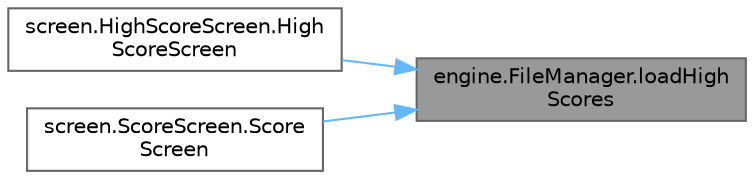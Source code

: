digraph "engine.FileManager.loadHighScores"
{
 // LATEX_PDF_SIZE
  bgcolor="transparent";
  edge [fontname=Helvetica,fontsize=10,labelfontname=Helvetica,labelfontsize=10];
  node [fontname=Helvetica,fontsize=10,shape=box,height=0.2,width=0.4];
  rankdir="RL";
  Node1 [id="Node000001",label="engine.FileManager.loadHigh\lScores",height=0.2,width=0.4,color="gray40", fillcolor="grey60", style="filled", fontcolor="black",tooltip="Loads high scores from file, and returns a sorted list of pairs score - value."];
  Node1 -> Node2 [id="edge1_Node000001_Node000002",dir="back",color="steelblue1",style="solid",tooltip=" "];
  Node2 [id="Node000002",label="screen.HighScoreScreen.High\lScoreScreen",height=0.2,width=0.4,color="grey40", fillcolor="white", style="filled",URL="$classscreen_1_1_high_score_screen.html#a64a97eae14496b17608a6d39d38dc54f",tooltip="Constructor, establishes the properties of the screen."];
  Node1 -> Node3 [id="edge2_Node000001_Node000003",dir="back",color="steelblue1",style="solid",tooltip=" "];
  Node3 [id="Node000003",label="screen.ScoreScreen.Score\lScreen",height=0.2,width=0.4,color="grey40", fillcolor="white", style="filled",URL="$classscreen_1_1_score_screen.html#a8a078b464e3ee2d49c50e8decfaf7ed9",tooltip="Constructor, establishes the properties of the screen."];
}
